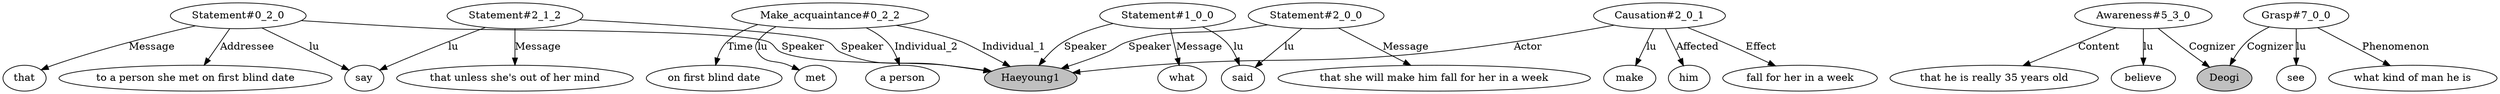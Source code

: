 // The Round Table
digraph {
	0 [label=Haeyoung1 fillcolor=gray style=filled]
	1 [label="Statement#0_2_0"]
	2 [label=say]
	3 [label=that]
	4 [label="to a person she met on first blind date"]
	1 -> 2 [label=lu]
	1 -> 0 [label=Speaker]
	1 -> 3 [label=Message]
	1 -> 4 [label=Addressee]
	5 [label="Make_acquaintance#0_2_2"]
	6 [label=met]
	7 [label="a person"]
	8 [label="on first blind date"]
	5 -> 6 [label=lu]
	5 -> 7 [label=Individual_2]
	5 -> 0 [label=Individual_1]
	5 -> 8 [label=Time]
	9 [label="Statement#1_0_0"]
	10 [label=said]
	11 [label=what]
	9 -> 10 [label=lu]
	9 -> 0 [label=Speaker]
	9 -> 11 [label=Message]
	12 [label="Statement#2_0_0"]
	13 [label="that she will make him fall for her in a week"]
	12 -> 10 [label=lu]
	12 -> 0 [label=Speaker]
	12 -> 13 [label=Message]
	14 [label="Causation#2_0_1"]
	15 [label=make]
	16 [label=him]
	17 [label="fall for her in a week"]
	14 -> 15 [label=lu]
	14 -> 0 [label=Actor]
	14 -> 16 [label=Affected]
	14 -> 17 [label=Effect]
	18 [label="Statement#2_1_2"]
	19 [label="that unless she's out of her mind"]
	18 -> 2 [label=lu]
	18 -> 0 [label=Speaker]
	18 -> 19 [label=Message]
	20 [label=Deogi fillcolor=gray style=filled]
	21 [label="Awareness#5_3_0"]
	22 [label=believe]
	23 [label="that he is really 35 years old"]
	21 -> 22 [label=lu]
	21 -> 20 [label=Cognizer]
	21 -> 23 [label=Content]
	24 [label="Grasp#7_0_0"]
	25 [label=see]
	26 [label="what kind of man he is"]
	24 -> 25 [label=lu]
	24 -> 20 [label=Cognizer]
	24 -> 26 [label=Phenomenon]
}

